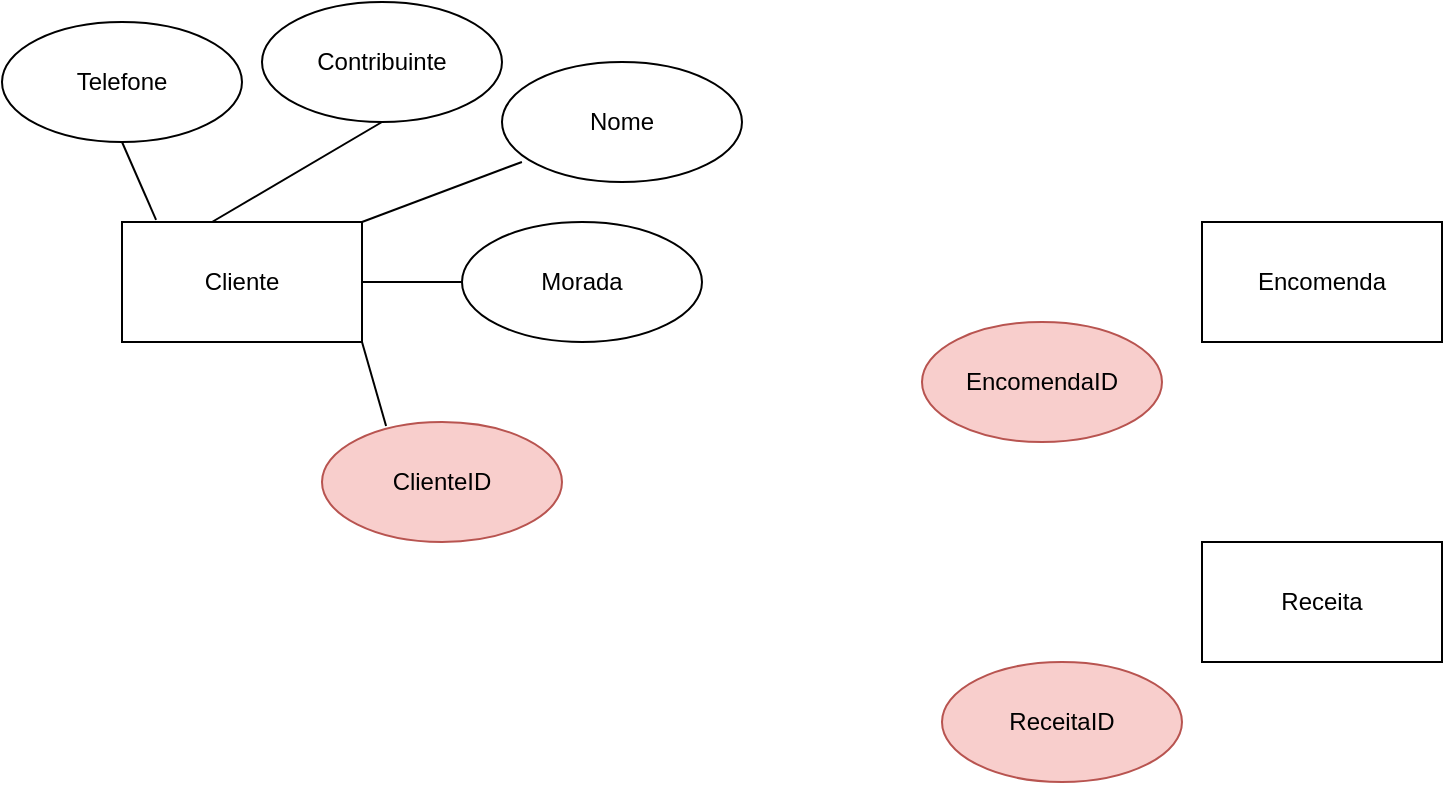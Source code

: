 <mxfile version="26.0.11">
  <diagram name="Página-1" id="If2Lp6D9Ydw0UGbauSkJ">
    <mxGraphModel dx="1392" dy="753" grid="1" gridSize="10" guides="1" tooltips="1" connect="1" arrows="1" fold="1" page="1" pageScale="1" pageWidth="827" pageHeight="1169" math="0" shadow="0">
      <root>
        <mxCell id="0" />
        <mxCell id="1" parent="0" />
        <mxCell id="kfA48wIo51u5LH3W96tf-1" value="Cliente" style="rounded=0;whiteSpace=wrap;html=1;" vertex="1" parent="1">
          <mxGeometry x="70" y="130" width="120" height="60" as="geometry" />
        </mxCell>
        <mxCell id="kfA48wIo51u5LH3W96tf-2" value="Encomenda" style="rounded=0;whiteSpace=wrap;html=1;" vertex="1" parent="1">
          <mxGeometry x="610" y="130" width="120" height="60" as="geometry" />
        </mxCell>
        <mxCell id="kfA48wIo51u5LH3W96tf-3" value="Receita" style="rounded=0;whiteSpace=wrap;html=1;" vertex="1" parent="1">
          <mxGeometry x="610" y="290" width="120" height="60" as="geometry" />
        </mxCell>
        <mxCell id="kfA48wIo51u5LH3W96tf-4" value="Nome" style="ellipse;whiteSpace=wrap;html=1;" vertex="1" parent="1">
          <mxGeometry x="260" y="50" width="120" height="60" as="geometry" />
        </mxCell>
        <mxCell id="kfA48wIo51u5LH3W96tf-5" value="Morada" style="ellipse;whiteSpace=wrap;html=1;" vertex="1" parent="1">
          <mxGeometry x="240" y="130" width="120" height="60" as="geometry" />
        </mxCell>
        <mxCell id="kfA48wIo51u5LH3W96tf-6" value="Telefone" style="ellipse;whiteSpace=wrap;html=1;" vertex="1" parent="1">
          <mxGeometry x="10" y="30" width="120" height="60" as="geometry" />
        </mxCell>
        <mxCell id="kfA48wIo51u5LH3W96tf-7" value="Contribuinte" style="ellipse;whiteSpace=wrap;html=1;" vertex="1" parent="1">
          <mxGeometry x="140" y="20" width="120" height="60" as="geometry" />
        </mxCell>
        <mxCell id="kfA48wIo51u5LH3W96tf-8" value="ClienteID" style="ellipse;whiteSpace=wrap;html=1;fillColor=#f8cecc;strokeColor=#b85450;" vertex="1" parent="1">
          <mxGeometry x="170" y="230" width="120" height="60" as="geometry" />
        </mxCell>
        <mxCell id="kfA48wIo51u5LH3W96tf-9" value="EncomendaID" style="ellipse;whiteSpace=wrap;html=1;fillColor=#f8cecc;strokeColor=#b85450;" vertex="1" parent="1">
          <mxGeometry x="470" y="180" width="120" height="60" as="geometry" />
        </mxCell>
        <mxCell id="kfA48wIo51u5LH3W96tf-10" value="ReceitaID" style="ellipse;whiteSpace=wrap;html=1;fillColor=#f8cecc;strokeColor=#b85450;" vertex="1" parent="1">
          <mxGeometry x="480" y="350" width="120" height="60" as="geometry" />
        </mxCell>
        <mxCell id="kfA48wIo51u5LH3W96tf-11" value="" style="endArrow=none;html=1;rounded=0;exitX=0.5;exitY=1;exitDx=0;exitDy=0;entryX=0.142;entryY=-0.017;entryDx=0;entryDy=0;entryPerimeter=0;" edge="1" parent="1" source="kfA48wIo51u5LH3W96tf-6" target="kfA48wIo51u5LH3W96tf-1">
          <mxGeometry width="50" height="50" relative="1" as="geometry">
            <mxPoint x="105" y="130" as="sourcePoint" />
            <mxPoint x="155" y="80" as="targetPoint" />
          </mxGeometry>
        </mxCell>
        <mxCell id="kfA48wIo51u5LH3W96tf-12" value="" style="endArrow=none;html=1;rounded=0;exitX=0.5;exitY=1;exitDx=0;exitDy=0;entryX=0.375;entryY=0;entryDx=0;entryDy=0;entryPerimeter=0;" edge="1" parent="1" source="kfA48wIo51u5LH3W96tf-7" target="kfA48wIo51u5LH3W96tf-1">
          <mxGeometry width="50" height="50" relative="1" as="geometry">
            <mxPoint x="80" y="100" as="sourcePoint" />
            <mxPoint x="130" y="120" as="targetPoint" />
          </mxGeometry>
        </mxCell>
        <mxCell id="kfA48wIo51u5LH3W96tf-13" value="" style="endArrow=none;html=1;rounded=0;exitX=0.083;exitY=0.833;exitDx=0;exitDy=0;entryX=1;entryY=0;entryDx=0;entryDy=0;exitPerimeter=0;" edge="1" parent="1" source="kfA48wIo51u5LH3W96tf-4" target="kfA48wIo51u5LH3W96tf-1">
          <mxGeometry width="50" height="50" relative="1" as="geometry">
            <mxPoint x="210" y="90" as="sourcePoint" />
            <mxPoint x="125" y="140" as="targetPoint" />
          </mxGeometry>
        </mxCell>
        <mxCell id="kfA48wIo51u5LH3W96tf-14" value="" style="endArrow=none;html=1;rounded=0;exitX=0;exitY=0.5;exitDx=0;exitDy=0;entryX=1;entryY=0.5;entryDx=0;entryDy=0;" edge="1" parent="1" source="kfA48wIo51u5LH3W96tf-5" target="kfA48wIo51u5LH3W96tf-1">
          <mxGeometry width="50" height="50" relative="1" as="geometry">
            <mxPoint x="280" y="110" as="sourcePoint" />
            <mxPoint x="200" y="140" as="targetPoint" />
          </mxGeometry>
        </mxCell>
        <mxCell id="kfA48wIo51u5LH3W96tf-15" value="" style="endArrow=none;html=1;rounded=0;exitX=0.267;exitY=0.033;exitDx=0;exitDy=0;entryX=1;entryY=1;entryDx=0;entryDy=0;exitPerimeter=0;" edge="1" parent="1" source="kfA48wIo51u5LH3W96tf-8" target="kfA48wIo51u5LH3W96tf-1">
          <mxGeometry width="50" height="50" relative="1" as="geometry">
            <mxPoint x="250" y="170" as="sourcePoint" />
            <mxPoint x="200" y="170" as="targetPoint" />
          </mxGeometry>
        </mxCell>
      </root>
    </mxGraphModel>
  </diagram>
</mxfile>
